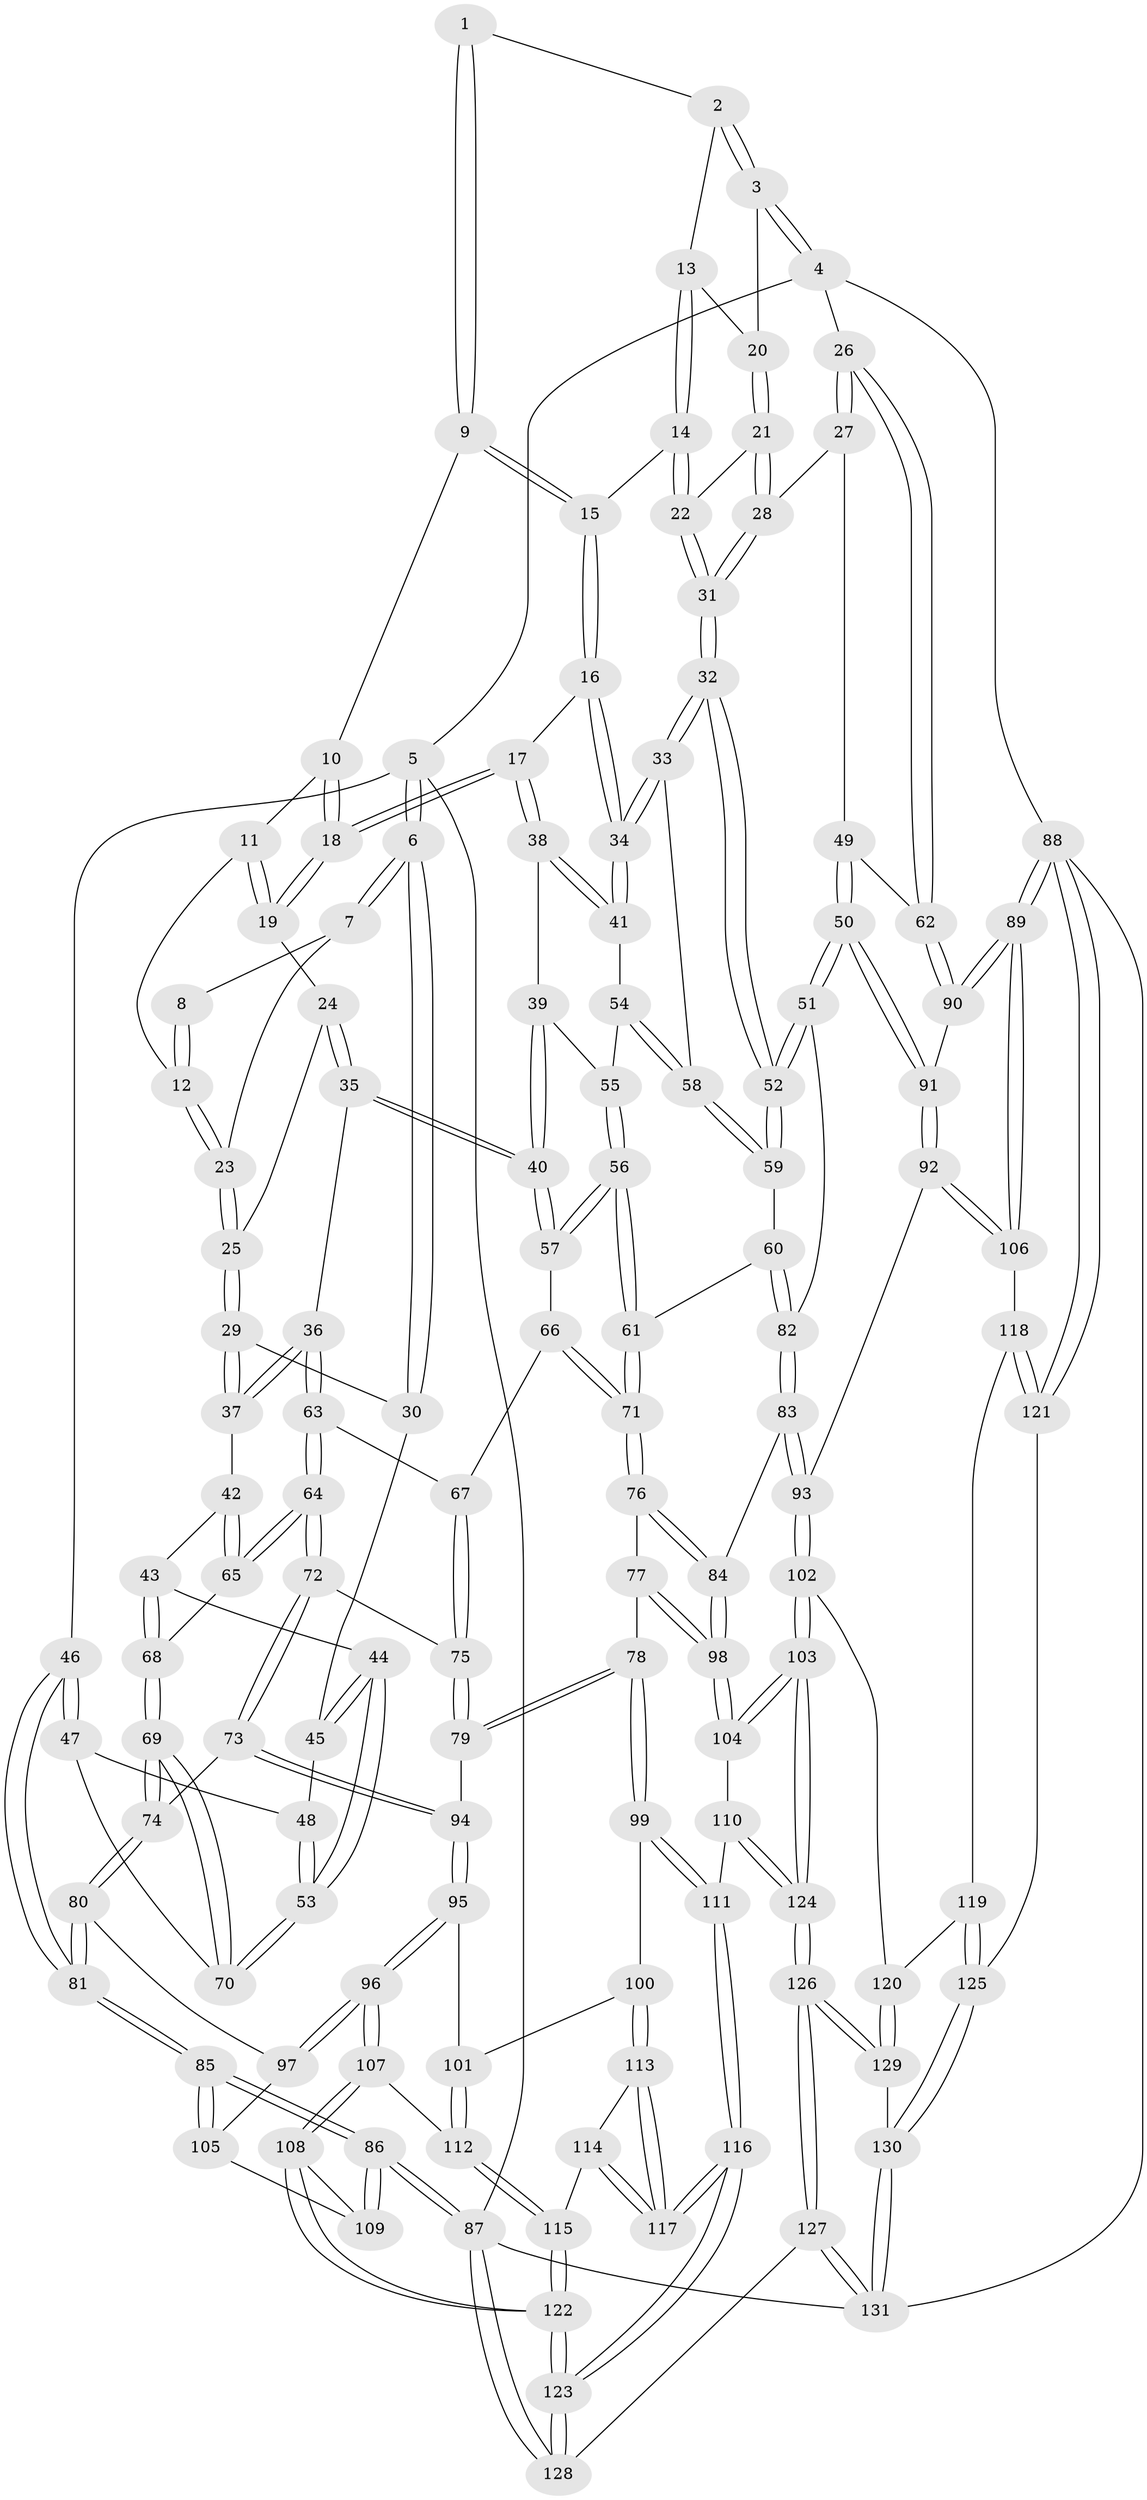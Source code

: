 // coarse degree distribution, {3: 0.1282051282051282, 4: 0.46153846153846156, 6: 0.08974358974358974, 5: 0.3076923076923077, 2: 0.01282051282051282}
// Generated by graph-tools (version 1.1) at 2025/42/03/06/25 10:42:26]
// undirected, 131 vertices, 324 edges
graph export_dot {
graph [start="1"]
  node [color=gray90,style=filled];
  1 [pos="+0.4698521455788873+0"];
  2 [pos="+0.7148073394117285+0"];
  3 [pos="+1+0"];
  4 [pos="+1+0"];
  5 [pos="+0+0"];
  6 [pos="+0+0"];
  7 [pos="+0+0"];
  8 [pos="+0.32020889016068893+0"];
  9 [pos="+0.47024784083064447+0"];
  10 [pos="+0.4289215968664654+0.00873586453447959"];
  11 [pos="+0.34724476627580886+0.08980608393964355"];
  12 [pos="+0.24572365085461276+0.09243708946326766"];
  13 [pos="+0.678628909223651+0.0951444204681221"];
  14 [pos="+0.6617185927617455+0.12782858854767806"];
  15 [pos="+0.6161068105598915+0.12908033221623064"];
  16 [pos="+0.5528014767921744+0.17344191173602508"];
  17 [pos="+0.5044928367366349+0.1749165361992243"];
  18 [pos="+0.4977473603123714+0.17031956150574207"];
  19 [pos="+0.3772099054419767+0.18011903889508285"];
  20 [pos="+0.8591514059028057+0.015364159815335432"];
  21 [pos="+0.8198367986256598+0.1500540104695039"];
  22 [pos="+0.6700113900989388+0.13531567171622047"];
  23 [pos="+0.2281906725918447+0.10511801638507395"];
  24 [pos="+0.3650371809529997+0.19586419682384604"];
  25 [pos="+0.2105238594492137+0.14012956805938112"];
  26 [pos="+1+0"];
  27 [pos="+0.8764863305859432+0.23882683149486025"];
  28 [pos="+0.8572864034730464+0.23376057248747148"];
  29 [pos="+0.1863152892577055+0.1695447442886223"];
  30 [pos="+0.1620340677147654+0.17664141529787597"];
  31 [pos="+0.726914863940775+0.31159886420436067"];
  32 [pos="+0.6942103242881736+0.37294468167115497"];
  33 [pos="+0.6413502550592121+0.3478049894817622"];
  34 [pos="+0.6132112313230383+0.3286426534458396"];
  35 [pos="+0.3346947703346366+0.30284930505085106"];
  36 [pos="+0.3148453925985504+0.30443281435296876"];
  37 [pos="+0.304748731014876+0.30194869907884636"];
  38 [pos="+0.4747130776695112+0.2525862321490644"];
  39 [pos="+0.3986657487022852+0.30401772534759486"];
  40 [pos="+0.3438026913674558+0.30786768012391097"];
  41 [pos="+0.5266708036785779+0.3302587505797415"];
  42 [pos="+0.21329676541293385+0.3469571239305822"];
  43 [pos="+0.16961718610291668+0.34764371978433345"];
  44 [pos="+0.14542169334002508+0.3429359284427091"];
  45 [pos="+0.10620179559534498+0.23491834082231378"];
  46 [pos="+0+0.22469250703666582"];
  47 [pos="+0+0.2436938542443631"];
  48 [pos="+0+0.24503485990576093"];
  49 [pos="+0.9290456429324825+0.30453876672213026"];
  50 [pos="+0.8288360299484407+0.48913674248798544"];
  51 [pos="+0.7063481790788776+0.41244654588330176"];
  52 [pos="+0.6974603098308564+0.38577024991542636"];
  53 [pos="+0.10123172025495018+0.4045212069357686"];
  54 [pos="+0.5007800170593755+0.35167250996483695"];
  55 [pos="+0.4556710344646044+0.34715913396605497"];
  56 [pos="+0.43502149375628024+0.4236319212191004"];
  57 [pos="+0.36770337726957075+0.37662892053460495"];
  58 [pos="+0.4988240411517806+0.4240834953835279"];
  59 [pos="+0.49054550260114593+0.44519562683901953"];
  60 [pos="+0.48700714376133664+0.45106731423861257"];
  61 [pos="+0.458774955531226+0.46181083123658384"];
  62 [pos="+1+0.3686088473282707"];
  63 [pos="+0.2929523570109724+0.37877120742727377"];
  64 [pos="+0.24851075266706604+0.44820261054426763"];
  65 [pos="+0.23999749386968205+0.4380771876403367"];
  66 [pos="+0.34982874936092995+0.4293203442501252"];
  67 [pos="+0.32234002822800056+0.45227335265547175"];
  68 [pos="+0.19454071829745442+0.4242699155936895"];
  69 [pos="+0.08513082464979391+0.4859270555007605"];
  70 [pos="+0.0947558612256052+0.417205162177052"];
  71 [pos="+0.43560379591904724+0.4993521584842606"];
  72 [pos="+0.2649186252854609+0.5206669868050176"];
  73 [pos="+0.14456284502088557+0.5344168702998379"];
  74 [pos="+0.07472428366802292+0.5223215129837055"];
  75 [pos="+0.27406010506053263+0.5247243103748582"];
  76 [pos="+0.42683550936010645+0.5255792776243575"];
  77 [pos="+0.37927804136664056+0.5665315502359952"];
  78 [pos="+0.34190013256673624+0.5840617777831766"];
  79 [pos="+0.3072228866622543+0.558173820223777"];
  80 [pos="+0.06662550155068822+0.527100365641598"];
  81 [pos="+0+0.562626862946153"];
  82 [pos="+0.6155522496001633+0.5173796356937482"];
  83 [pos="+0.6027469740880965+0.5652169690214445"];
  84 [pos="+0.574361708440837+0.5912679629690331"];
  85 [pos="+0+0.8010605527183762"];
  86 [pos="+0+1"];
  87 [pos="+0+1"];
  88 [pos="+1+0.8275635558386447"];
  89 [pos="+1+0.5874493551494515"];
  90 [pos="+1+0.44308417242123327"];
  91 [pos="+0.8507125292819371+0.5209104878323005"];
  92 [pos="+0.8439357637236795+0.5995022060347506"];
  93 [pos="+0.7460805435788945+0.6557155408546513"];
  94 [pos="+0.1953912493873257+0.6452481153362909"];
  95 [pos="+0.1951927007137286+0.6550873047442332"];
  96 [pos="+0.14026590369600253+0.6836527230669682"];
  97 [pos="+0.0947879211377152+0.6221247964525393"];
  98 [pos="+0.5451500457159834+0.6774281365552123"];
  99 [pos="+0.3398340251654159+0.6361200751061353"];
  100 [pos="+0.30592584341067247+0.6731634685954044"];
  101 [pos="+0.23791193189543672+0.6856807553454451"];
  102 [pos="+0.6858537188067578+0.7695479261699504"];
  103 [pos="+0.6474775388633408+0.7817940994632072"];
  104 [pos="+0.5435910176244043+0.7093581583382172"];
  105 [pos="+0.07360894958909864+0.6677281504112997"];
  106 [pos="+0.8716520773623385+0.6340570767413723"];
  107 [pos="+0.13550567259936014+0.7482273251159078"];
  108 [pos="+0.08569976325753638+0.7879129764222358"];
  109 [pos="+0.05315419346552779+0.7972518239110975"];
  110 [pos="+0.48336254087954295+0.7368328767810448"];
  111 [pos="+0.44552626634067316+0.7434639113466227"];
  112 [pos="+0.19595551006298437+0.7516665681556366"];
  113 [pos="+0.29884694393424316+0.7370212522251597"];
  114 [pos="+0.2432856142873376+0.7749875291639297"];
  115 [pos="+0.22846076552490566+0.7804070782405194"];
  116 [pos="+0.373115842000977+0.8493578354725326"];
  117 [pos="+0.36313277581657927+0.8370686348460954"];
  118 [pos="+0.9063869751178627+0.7070162460646761"];
  119 [pos="+0.8617463341362234+0.768601385880726"];
  120 [pos="+0.7643068199079922+0.8143455504266992"];
  121 [pos="+1+0.816002445521069"];
  122 [pos="+0.23274572825321532+0.8852394032607358"];
  123 [pos="+0.33654120687468114+1"];
  124 [pos="+0.5569844055419454+1"];
  125 [pos="+0.9025944415590151+0.9117092376427198"];
  126 [pos="+0.5553399662529996+1"];
  127 [pos="+0.5226668513231572+1"];
  128 [pos="+0.34068305928153103+1"];
  129 [pos="+0.7970946316219293+0.8938272408121715"];
  130 [pos="+0.8789578202540942+0.9342105343110962"];
  131 [pos="+0.8770893535533573+1"];
  1 -- 2;
  1 -- 9;
  1 -- 9;
  2 -- 3;
  2 -- 3;
  2 -- 13;
  3 -- 4;
  3 -- 4;
  3 -- 20;
  4 -- 5;
  4 -- 26;
  4 -- 88;
  5 -- 6;
  5 -- 6;
  5 -- 46;
  5 -- 87;
  6 -- 7;
  6 -- 7;
  6 -- 30;
  6 -- 30;
  7 -- 8;
  7 -- 23;
  8 -- 12;
  8 -- 12;
  9 -- 10;
  9 -- 15;
  9 -- 15;
  10 -- 11;
  10 -- 18;
  10 -- 18;
  11 -- 12;
  11 -- 19;
  11 -- 19;
  12 -- 23;
  12 -- 23;
  13 -- 14;
  13 -- 14;
  13 -- 20;
  14 -- 15;
  14 -- 22;
  14 -- 22;
  15 -- 16;
  15 -- 16;
  16 -- 17;
  16 -- 34;
  16 -- 34;
  17 -- 18;
  17 -- 18;
  17 -- 38;
  17 -- 38;
  18 -- 19;
  18 -- 19;
  19 -- 24;
  20 -- 21;
  20 -- 21;
  21 -- 22;
  21 -- 28;
  21 -- 28;
  22 -- 31;
  22 -- 31;
  23 -- 25;
  23 -- 25;
  24 -- 25;
  24 -- 35;
  24 -- 35;
  25 -- 29;
  25 -- 29;
  26 -- 27;
  26 -- 27;
  26 -- 62;
  26 -- 62;
  27 -- 28;
  27 -- 49;
  28 -- 31;
  28 -- 31;
  29 -- 30;
  29 -- 37;
  29 -- 37;
  30 -- 45;
  31 -- 32;
  31 -- 32;
  32 -- 33;
  32 -- 33;
  32 -- 52;
  32 -- 52;
  33 -- 34;
  33 -- 34;
  33 -- 58;
  34 -- 41;
  34 -- 41;
  35 -- 36;
  35 -- 40;
  35 -- 40;
  36 -- 37;
  36 -- 37;
  36 -- 63;
  36 -- 63;
  37 -- 42;
  38 -- 39;
  38 -- 41;
  38 -- 41;
  39 -- 40;
  39 -- 40;
  39 -- 55;
  40 -- 57;
  40 -- 57;
  41 -- 54;
  42 -- 43;
  42 -- 65;
  42 -- 65;
  43 -- 44;
  43 -- 68;
  43 -- 68;
  44 -- 45;
  44 -- 45;
  44 -- 53;
  44 -- 53;
  45 -- 48;
  46 -- 47;
  46 -- 47;
  46 -- 81;
  46 -- 81;
  47 -- 48;
  47 -- 70;
  48 -- 53;
  48 -- 53;
  49 -- 50;
  49 -- 50;
  49 -- 62;
  50 -- 51;
  50 -- 51;
  50 -- 91;
  50 -- 91;
  51 -- 52;
  51 -- 52;
  51 -- 82;
  52 -- 59;
  52 -- 59;
  53 -- 70;
  53 -- 70;
  54 -- 55;
  54 -- 58;
  54 -- 58;
  55 -- 56;
  55 -- 56;
  56 -- 57;
  56 -- 57;
  56 -- 61;
  56 -- 61;
  57 -- 66;
  58 -- 59;
  58 -- 59;
  59 -- 60;
  60 -- 61;
  60 -- 82;
  60 -- 82;
  61 -- 71;
  61 -- 71;
  62 -- 90;
  62 -- 90;
  63 -- 64;
  63 -- 64;
  63 -- 67;
  64 -- 65;
  64 -- 65;
  64 -- 72;
  64 -- 72;
  65 -- 68;
  66 -- 67;
  66 -- 71;
  66 -- 71;
  67 -- 75;
  67 -- 75;
  68 -- 69;
  68 -- 69;
  69 -- 70;
  69 -- 70;
  69 -- 74;
  69 -- 74;
  71 -- 76;
  71 -- 76;
  72 -- 73;
  72 -- 73;
  72 -- 75;
  73 -- 74;
  73 -- 94;
  73 -- 94;
  74 -- 80;
  74 -- 80;
  75 -- 79;
  75 -- 79;
  76 -- 77;
  76 -- 84;
  76 -- 84;
  77 -- 78;
  77 -- 98;
  77 -- 98;
  78 -- 79;
  78 -- 79;
  78 -- 99;
  78 -- 99;
  79 -- 94;
  80 -- 81;
  80 -- 81;
  80 -- 97;
  81 -- 85;
  81 -- 85;
  82 -- 83;
  82 -- 83;
  83 -- 84;
  83 -- 93;
  83 -- 93;
  84 -- 98;
  84 -- 98;
  85 -- 86;
  85 -- 86;
  85 -- 105;
  85 -- 105;
  86 -- 87;
  86 -- 87;
  86 -- 109;
  86 -- 109;
  87 -- 128;
  87 -- 128;
  87 -- 131;
  88 -- 89;
  88 -- 89;
  88 -- 121;
  88 -- 121;
  88 -- 131;
  89 -- 90;
  89 -- 90;
  89 -- 106;
  89 -- 106;
  90 -- 91;
  91 -- 92;
  91 -- 92;
  92 -- 93;
  92 -- 106;
  92 -- 106;
  93 -- 102;
  93 -- 102;
  94 -- 95;
  94 -- 95;
  95 -- 96;
  95 -- 96;
  95 -- 101;
  96 -- 97;
  96 -- 97;
  96 -- 107;
  96 -- 107;
  97 -- 105;
  98 -- 104;
  98 -- 104;
  99 -- 100;
  99 -- 111;
  99 -- 111;
  100 -- 101;
  100 -- 113;
  100 -- 113;
  101 -- 112;
  101 -- 112;
  102 -- 103;
  102 -- 103;
  102 -- 120;
  103 -- 104;
  103 -- 104;
  103 -- 124;
  103 -- 124;
  104 -- 110;
  105 -- 109;
  106 -- 118;
  107 -- 108;
  107 -- 108;
  107 -- 112;
  108 -- 109;
  108 -- 122;
  108 -- 122;
  110 -- 111;
  110 -- 124;
  110 -- 124;
  111 -- 116;
  111 -- 116;
  112 -- 115;
  112 -- 115;
  113 -- 114;
  113 -- 117;
  113 -- 117;
  114 -- 115;
  114 -- 117;
  114 -- 117;
  115 -- 122;
  115 -- 122;
  116 -- 117;
  116 -- 117;
  116 -- 123;
  116 -- 123;
  118 -- 119;
  118 -- 121;
  118 -- 121;
  119 -- 120;
  119 -- 125;
  119 -- 125;
  120 -- 129;
  120 -- 129;
  121 -- 125;
  122 -- 123;
  122 -- 123;
  123 -- 128;
  123 -- 128;
  124 -- 126;
  124 -- 126;
  125 -- 130;
  125 -- 130;
  126 -- 127;
  126 -- 127;
  126 -- 129;
  126 -- 129;
  127 -- 128;
  127 -- 131;
  127 -- 131;
  129 -- 130;
  130 -- 131;
  130 -- 131;
}
